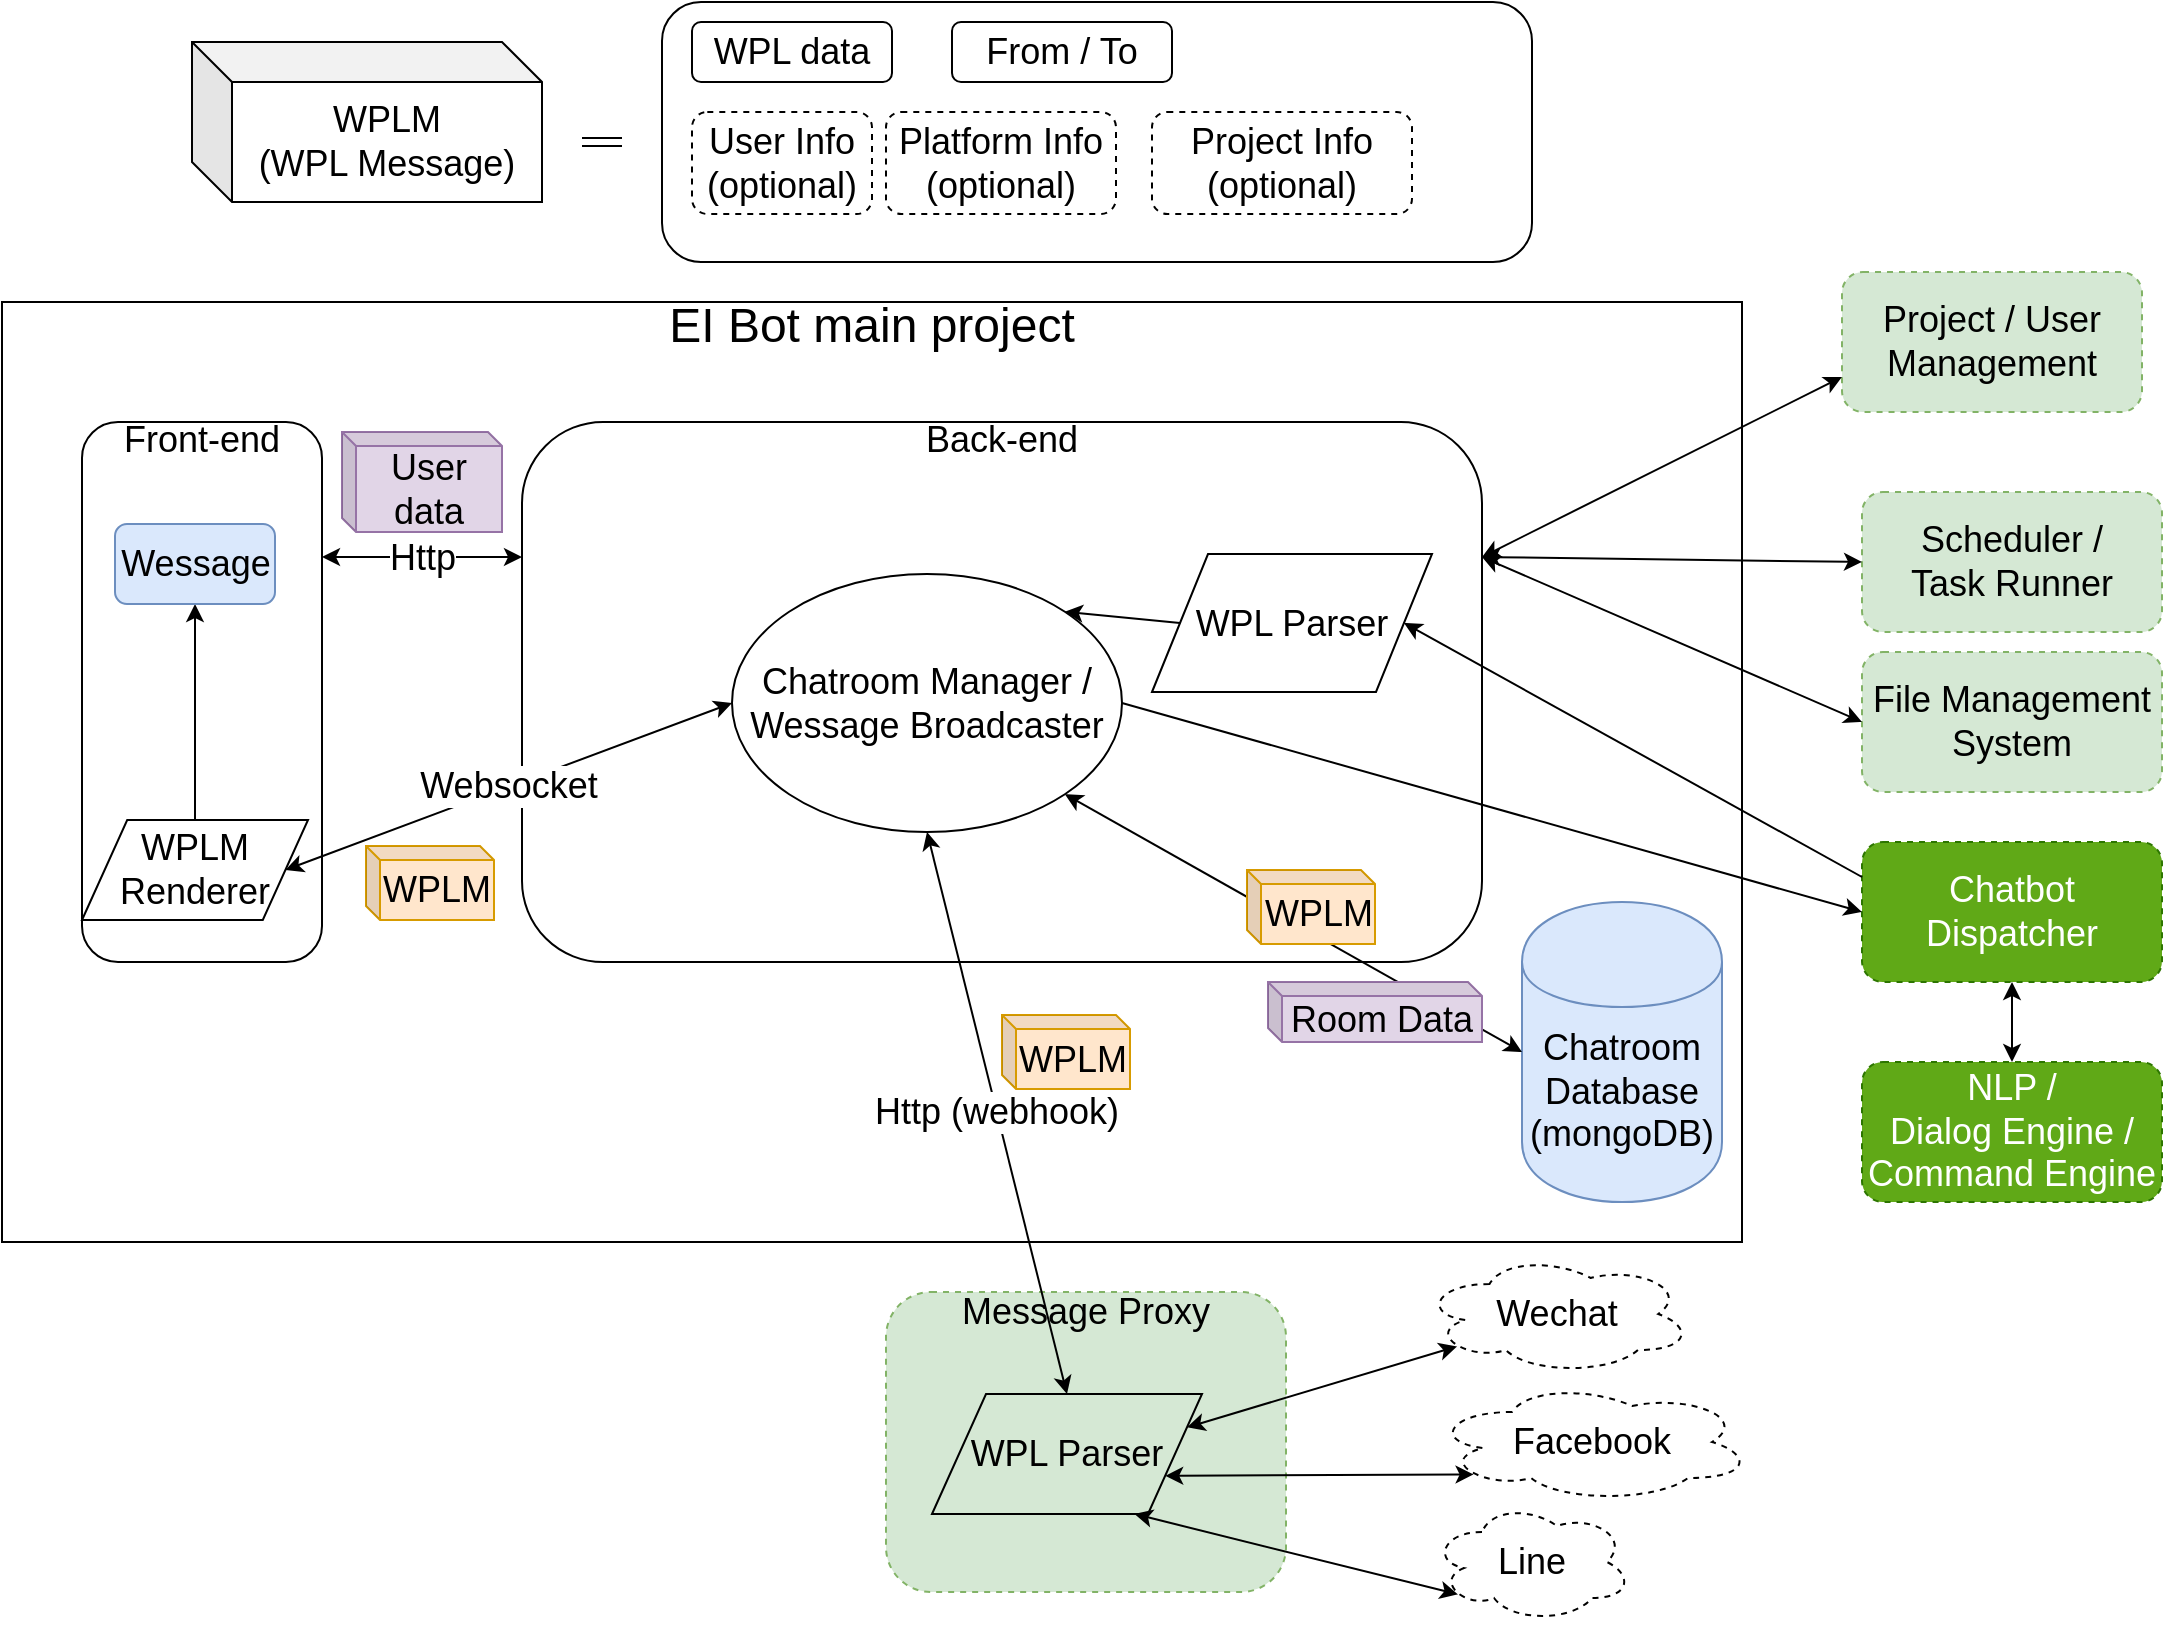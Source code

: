 <mxfile version="10.6.1" type="github"><diagram id="dV8X5NK_n6pwrdnQcXCx" name="Page-1"><mxGraphModel dx="918" dy="542" grid="1" gridSize="10" guides="1" tooltips="1" connect="1" arrows="1" fold="1" page="1" pageScale="1" pageWidth="1169" pageHeight="827" math="0" shadow="0"><root><mxCell id="0"/><mxCell id="1" parent="0"/><mxCell id="7PiWUJBz4IiZLpDk-yet-1" value="&lt;font&gt;&lt;font style=&quot;font-size: 24px&quot;&gt;EI Bot main project&lt;br&gt;&lt;br&gt;&lt;br&gt;&lt;br&gt;&lt;br&gt;&lt;br&gt;&lt;br&gt;&lt;br&gt;&lt;br&gt;&lt;br&gt;&lt;br&gt;&lt;br&gt;&lt;br&gt;&lt;br&gt;&lt;br&gt;&lt;br&gt;&lt;/font&gt;&lt;br&gt;&lt;/font&gt;" style="rounded=0;whiteSpace=wrap;html=1;fillColor=none;" vertex="1" parent="1"><mxGeometry x="25" y="164" width="870" height="470" as="geometry"/></mxCell><mxCell id="7PiWUJBz4IiZLpDk-yet-3" value="&lt;font style=&quot;font-size: 18px&quot;&gt;Front-end&lt;br&gt;&lt;br&gt;&lt;br&gt;&lt;br&gt;&lt;br&gt;&lt;br&gt;&lt;br&gt;&lt;br&gt;&lt;br&gt;&lt;br&gt;&lt;br&gt;&lt;br&gt;&lt;/font&gt;&lt;br&gt;" style="rounded=1;whiteSpace=wrap;html=1;fillColor=none;" vertex="1" parent="1"><mxGeometry x="65" y="224" width="120" height="270" as="geometry"/></mxCell><mxCell id="xO52WqcfEWfslr_U7u06-2" value="&lt;font style=&quot;font-size: 18px&quot;&gt;Chatroom&lt;br&gt;Database&lt;br&gt;(mongoDB)&lt;/font&gt;&lt;br&gt;" style="shape=cylinder;whiteSpace=wrap;html=1;boundedLbl=1;backgroundOutline=1;fillColor=#dae8fc;strokeColor=#6c8ebf;" parent="1" vertex="1"><mxGeometry x="785" y="464" width="100" height="150" as="geometry"/></mxCell><mxCell id="7PiWUJBz4IiZLpDk-yet-4" value="&lt;font style=&quot;font-size: 18px&quot;&gt;Back-end&lt;br&gt;&lt;br&gt;&lt;br&gt;&lt;br&gt;&lt;br&gt;&lt;br&gt;&lt;br&gt;&lt;br&gt;&lt;br&gt;&lt;br&gt;&lt;br&gt;&lt;br&gt;&lt;/font&gt;&lt;br&gt;" style="rounded=1;whiteSpace=wrap;html=1;fillColor=none;" vertex="1" parent="1"><mxGeometry x="285" y="224" width="480" height="270" as="geometry"/></mxCell><mxCell id="7PiWUJBz4IiZLpDk-yet-7" value="Project / User Management" style="rounded=1;whiteSpace=wrap;html=1;fillColor=#d5e8d4;dashed=1;strokeColor=#82b366;fontSize=18;" vertex="1" parent="1"><mxGeometry x="945" y="149" width="150" height="70" as="geometry"/></mxCell><mxCell id="7PiWUJBz4IiZLpDk-yet-9" value="&lt;font style=&quot;font-size: 18px&quot;&gt;Websocket&lt;/font&gt;&lt;br&gt;" style="endArrow=classic;startArrow=classic;html=1;entryX=0;entryY=0.5;entryDx=0;entryDy=0;exitX=1;exitY=0.5;exitDx=0;exitDy=0;" edge="1" parent="1" source="7PiWUJBz4IiZLpDk-yet-35" target="7PiWUJBz4IiZLpDk-yet-25"><mxGeometry width="50" height="50" relative="1" as="geometry"><mxPoint x="185" y="427" as="sourcePoint"/><mxPoint x="245" y="634" as="targetPoint"/></mxGeometry></mxCell><mxCell id="7PiWUJBz4IiZLpDk-yet-10" value="&lt;font style=&quot;font-size: 18px&quot;&gt;Http&lt;/font&gt;&lt;br&gt;" style="endArrow=classic;startArrow=classic;html=1;entryX=0;entryY=0.25;entryDx=0;entryDy=0;exitX=1;exitY=0.25;exitDx=0;exitDy=0;" edge="1" parent="1" source="7PiWUJBz4IiZLpDk-yet-3" target="7PiWUJBz4IiZLpDk-yet-4"><mxGeometry width="50" height="50" relative="1" as="geometry"><mxPoint x="185" y="384" as="sourcePoint"/><mxPoint x="365" y="384" as="targetPoint"/></mxGeometry></mxCell><mxCell id="7PiWUJBz4IiZLpDk-yet-12" value="" style="endArrow=classic;startArrow=classic;html=1;entryX=0;entryY=0.75;entryDx=0;entryDy=0;exitX=1;exitY=0.25;exitDx=0;exitDy=0;" edge="1" parent="1" source="7PiWUJBz4IiZLpDk-yet-4" target="7PiWUJBz4IiZLpDk-yet-7"><mxGeometry width="50" height="50" relative="1" as="geometry"><mxPoint x="425" y="414" as="sourcePoint"/><mxPoint x="465" y="374" as="targetPoint"/></mxGeometry></mxCell><mxCell id="7PiWUJBz4IiZLpDk-yet-13" value="Scheduler /&lt;br&gt;Task Runner&lt;br style=&quot;font-size: 18px&quot;&gt;" style="rounded=1;whiteSpace=wrap;html=1;fillColor=#d5e8d4;dashed=1;strokeColor=#82b366;fontSize=18;" vertex="1" parent="1"><mxGeometry x="955" y="259" width="150" height="70" as="geometry"/></mxCell><mxCell id="7PiWUJBz4IiZLpDk-yet-14" value="" style="endArrow=classic;startArrow=classic;html=1;entryX=0;entryY=0.5;entryDx=0;entryDy=0;exitX=1;exitY=0.25;exitDx=0;exitDy=0;" edge="1" parent="1" source="7PiWUJBz4IiZLpDk-yet-4" target="7PiWUJBz4IiZLpDk-yet-13"><mxGeometry width="50" height="50" relative="1" as="geometry"><mxPoint x="475" y="459" as="sourcePoint"/><mxPoint x="632" y="217" as="targetPoint"/></mxGeometry></mxCell><mxCell id="7PiWUJBz4IiZLpDk-yet-15" value="Chatbot Dispatcher" style="rounded=1;whiteSpace=wrap;html=1;fillColor=#60a917;dashed=1;strokeColor=#2D7600;fontSize=18;fontColor=#ffffff;" vertex="1" parent="1"><mxGeometry x="955" y="434" width="150" height="70" as="geometry"/></mxCell><mxCell id="7PiWUJBz4IiZLpDk-yet-17" value="WPL Parser&lt;br style=&quot;font-size: 18px;&quot;&gt;" style="shape=parallelogram;perimeter=parallelogramPerimeter;whiteSpace=wrap;html=1;fillColor=none;fontSize=18;" vertex="1" parent="1"><mxGeometry x="600" y="290" width="140" height="69" as="geometry"/></mxCell><mxCell id="7PiWUJBz4IiZLpDk-yet-20" value="&lt;font style=&quot;font-size: 18px&quot;&gt;WPLM&lt;/font&gt;" style="shape=cube;whiteSpace=wrap;html=1;boundedLbl=1;backgroundOutline=1;darkOpacity=0.05;darkOpacity2=0.1;fillColor=#ffe6cc;size=7;strokeColor=#d79b00;" vertex="1" parent="1"><mxGeometry x="207" y="436" width="64" height="37" as="geometry"/></mxCell><mxCell id="7PiWUJBz4IiZLpDk-yet-21" value="&lt;span style=&quot;font-size: 18px&quot;&gt;User data&lt;/span&gt;&lt;br&gt;" style="shape=cube;whiteSpace=wrap;html=1;boundedLbl=1;backgroundOutline=1;darkOpacity=0.05;darkOpacity2=0.1;fillColor=#e1d5e7;size=7;strokeColor=#9673a6;" vertex="1" parent="1"><mxGeometry x="195" y="229" width="80" height="50" as="geometry"/></mxCell><mxCell id="7PiWUJBz4IiZLpDk-yet-22" value="File Management System&lt;br style=&quot;font-size: 18px&quot;&gt;" style="rounded=1;whiteSpace=wrap;html=1;fillColor=#d5e8d4;dashed=1;strokeColor=#82b366;fontSize=18;" vertex="1" parent="1"><mxGeometry x="955" y="339" width="150" height="70" as="geometry"/></mxCell><mxCell id="7PiWUJBz4IiZLpDk-yet-23" value="" style="endArrow=classic;startArrow=classic;html=1;entryX=0;entryY=0.5;entryDx=0;entryDy=0;exitX=1;exitY=0.25;exitDx=0;exitDy=0;" edge="1" parent="1" source="7PiWUJBz4IiZLpDk-yet-4" target="7PiWUJBz4IiZLpDk-yet-22"><mxGeometry width="50" height="50" relative="1" as="geometry"><mxPoint x="775" y="392" as="sourcePoint"/><mxPoint x="965" y="304" as="targetPoint"/></mxGeometry></mxCell><mxCell id="7PiWUJBz4IiZLpDk-yet-24" value="" style="endArrow=classic;html=1;entryX=0;entryY=0.5;entryDx=0;entryDy=0;exitX=1;exitY=0.5;exitDx=0;exitDy=0;" edge="1" parent="1" source="7PiWUJBz4IiZLpDk-yet-25" target="7PiWUJBz4IiZLpDk-yet-15"><mxGeometry width="50" height="50" relative="1" as="geometry"><mxPoint x="595" y="744" as="sourcePoint"/><mxPoint x="645" y="694" as="targetPoint"/></mxGeometry></mxCell><mxCell id="7PiWUJBz4IiZLpDk-yet-25" value="Chatroom&amp;nbsp;Manager / Wessage Broadcaster" style="ellipse;whiteSpace=wrap;html=1;fillColor=none;fontSize=18;" vertex="1" parent="1"><mxGeometry x="390" y="300" width="195" height="129" as="geometry"/></mxCell><mxCell id="7PiWUJBz4IiZLpDk-yet-27" value="" style="endArrow=classic;html=1;entryX=1;entryY=0.5;entryDx=0;entryDy=0;exitX=0;exitY=0.25;exitDx=0;exitDy=0;" edge="1" parent="1" source="7PiWUJBz4IiZLpDk-yet-15" target="7PiWUJBz4IiZLpDk-yet-17"><mxGeometry width="50" height="50" relative="1" as="geometry"><mxPoint x="45" y="704" as="sourcePoint"/><mxPoint x="95" y="654" as="targetPoint"/></mxGeometry></mxCell><mxCell id="7PiWUJBz4IiZLpDk-yet-28" value="" style="endArrow=classic;html=1;entryX=1;entryY=0;entryDx=0;entryDy=0;exitX=0;exitY=0.5;exitDx=0;exitDy=0;" edge="1" parent="1" source="7PiWUJBz4IiZLpDk-yet-17" target="7PiWUJBz4IiZLpDk-yet-25"><mxGeometry width="50" height="50" relative="1" as="geometry"><mxPoint x="195" y="614" as="sourcePoint"/><mxPoint x="245" y="564" as="targetPoint"/></mxGeometry></mxCell><mxCell id="7PiWUJBz4IiZLpDk-yet-29" value="Message Proxy&lt;br style=&quot;font-size: 18px&quot;&gt;&lt;br style=&quot;font-size: 18px&quot;&gt;&lt;br style=&quot;font-size: 18px&quot;&gt;&lt;br style=&quot;font-size: 18px&quot;&gt;&lt;br style=&quot;font-size: 18px&quot;&gt;&lt;br style=&quot;font-size: 18px&quot;&gt;&lt;br style=&quot;font-size: 18px&quot;&gt;" style="rounded=1;whiteSpace=wrap;html=1;fillColor=#d5e8d4;dashed=1;strokeColor=#82b366;fontSize=18;" vertex="1" parent="1"><mxGeometry x="467" y="659" width="200" height="150" as="geometry"/></mxCell><mxCell id="7PiWUJBz4IiZLpDk-yet-30" value="&lt;font style=&quot;font-size: 18px&quot;&gt;Http (webhook)&lt;/font&gt;&lt;br&gt;" style="endArrow=classic;startArrow=classic;html=1;entryX=0.5;entryY=1;entryDx=0;entryDy=0;exitX=0.5;exitY=0;exitDx=0;exitDy=0;" edge="1" parent="1" source="7PiWUJBz4IiZLpDk-yet-58" target="7PiWUJBz4IiZLpDk-yet-25"><mxGeometry width="50" height="50" relative="1" as="geometry"><mxPoint x="195" y="392" as="sourcePoint"/><mxPoint x="295" y="392" as="targetPoint"/></mxGeometry></mxCell><mxCell id="7PiWUJBz4IiZLpDk-yet-31" value="" style="endArrow=classic;startArrow=classic;html=1;entryX=0;entryY=0.5;entryDx=0;entryDy=0;exitX=1;exitY=1;exitDx=0;exitDy=0;" edge="1" parent="1" source="7PiWUJBz4IiZLpDk-yet-25" target="xO52WqcfEWfslr_U7u06-2"><mxGeometry width="50" height="50" relative="1" as="geometry"><mxPoint x="195" y="844" as="sourcePoint"/><mxPoint x="245" y="794" as="targetPoint"/></mxGeometry></mxCell><mxCell id="7PiWUJBz4IiZLpDk-yet-33" value="NLP /&lt;br&gt;Dialog Engine / Command Engine" style="rounded=1;whiteSpace=wrap;html=1;fillColor=#60a917;dashed=1;strokeColor=#2D7600;fontSize=18;fontColor=#ffffff;" vertex="1" parent="1"><mxGeometry x="955" y="544" width="150" height="70" as="geometry"/></mxCell><mxCell id="7PiWUJBz4IiZLpDk-yet-35" value="&lt;font style=&quot;font-size: 18px&quot;&gt;WPLM Renderer&lt;/font&gt;&lt;br&gt;" style="shape=parallelogram;perimeter=parallelogramPerimeter;whiteSpace=wrap;html=1;fillColor=none;" vertex="1" parent="1"><mxGeometry x="65" y="423" width="113" height="50" as="geometry"/></mxCell><mxCell id="7PiWUJBz4IiZLpDk-yet-36" value="WPLM&lt;br style=&quot;font-size: 18px;&quot;&gt;(WPL Message)" style="shape=cube;whiteSpace=wrap;html=1;boundedLbl=1;backgroundOutline=1;darkOpacity=0.05;darkOpacity2=0.1;fillColor=none;fontSize=18;" vertex="1" parent="1"><mxGeometry x="120" y="34" width="175" height="80" as="geometry"/></mxCell><mxCell id="7PiWUJBz4IiZLpDk-yet-37" value="" style="shape=link;html=1;fontSize=18;" edge="1" parent="1"><mxGeometry width="50" height="50" relative="1" as="geometry"><mxPoint x="315" y="84" as="sourcePoint"/><mxPoint x="335" y="84" as="targetPoint"/></mxGeometry></mxCell><mxCell id="7PiWUJBz4IiZLpDk-yet-39" value="" style="rounded=1;whiteSpace=wrap;html=1;fillColor=none;" vertex="1" parent="1"><mxGeometry x="355" y="14" width="435" height="130" as="geometry"/></mxCell><mxCell id="7PiWUJBz4IiZLpDk-yet-41" value="WPL data" style="rounded=1;whiteSpace=wrap;html=1;fillColor=none;fontSize=18;" vertex="1" parent="1"><mxGeometry x="370" y="24" width="100" height="30" as="geometry"/></mxCell><mxCell id="7PiWUJBz4IiZLpDk-yet-42" value="From / To" style="rounded=1;whiteSpace=wrap;html=1;fillColor=none;fontSize=18;" vertex="1" parent="1"><mxGeometry x="500" y="24" width="110" height="30" as="geometry"/></mxCell><mxCell id="7PiWUJBz4IiZLpDk-yet-43" value="User Info (optional)" style="rounded=1;whiteSpace=wrap;html=1;fillColor=none;dashed=1;fontSize=18;" vertex="1" parent="1"><mxGeometry x="370" y="69" width="90" height="51" as="geometry"/></mxCell><mxCell id="7PiWUJBz4IiZLpDk-yet-44" value="Project Info (optional)" style="rounded=1;whiteSpace=wrap;html=1;fillColor=none;dashed=1;fontSize=18;" vertex="1" parent="1"><mxGeometry x="600" y="69" width="130" height="51" as="geometry"/></mxCell><mxCell id="7PiWUJBz4IiZLpDk-yet-45" value="Platform Info (optional)" style="rounded=1;whiteSpace=wrap;html=1;fillColor=none;dashed=1;fontSize=18;" vertex="1" parent="1"><mxGeometry x="467" y="69" width="115" height="51" as="geometry"/></mxCell><mxCell id="7PiWUJBz4IiZLpDk-yet-46" value="Line" style="ellipse;shape=cloud;whiteSpace=wrap;html=1;rounded=1;dashed=1;fontSize=18;" vertex="1" parent="1"><mxGeometry x="740" y="764" width="100" height="60" as="geometry"/></mxCell><mxCell id="7PiWUJBz4IiZLpDk-yet-47" value="Facebook" style="ellipse;shape=cloud;whiteSpace=wrap;html=1;rounded=1;dashed=1;fontSize=18;" vertex="1" parent="1"><mxGeometry x="740" y="704" width="160" height="60" as="geometry"/></mxCell><mxCell id="7PiWUJBz4IiZLpDk-yet-48" value="Wechat" style="ellipse;shape=cloud;whiteSpace=wrap;html=1;rounded=1;dashed=1;fontSize=18;" vertex="1" parent="1"><mxGeometry x="735" y="640" width="135" height="60" as="geometry"/></mxCell><mxCell id="7PiWUJBz4IiZLpDk-yet-49" value="" style="endArrow=classic;startArrow=classic;html=1;entryX=0.75;entryY=1;entryDx=0;entryDy=0;exitX=0.13;exitY=0.77;exitDx=0;exitDy=0;exitPerimeter=0;" edge="1" parent="1" source="7PiWUJBz4IiZLpDk-yet-46" target="7PiWUJBz4IiZLpDk-yet-58"><mxGeometry width="50" height="50" relative="1" as="geometry"><mxPoint x="385" y="944" as="sourcePoint"/><mxPoint x="435" y="894" as="targetPoint"/></mxGeometry></mxCell><mxCell id="7PiWUJBz4IiZLpDk-yet-50" value="" style="endArrow=classic;startArrow=classic;html=1;entryX=1;entryY=0.75;entryDx=0;entryDy=0;exitX=0.13;exitY=0.77;exitDx=0;exitDy=0;exitPerimeter=0;" edge="1" parent="1" source="7PiWUJBz4IiZLpDk-yet-47" target="7PiWUJBz4IiZLpDk-yet-58"><mxGeometry width="50" height="50" relative="1" as="geometry"><mxPoint x="498" y="966" as="sourcePoint"/><mxPoint x="560" y="874" as="targetPoint"/></mxGeometry></mxCell><mxCell id="7PiWUJBz4IiZLpDk-yet-51" value="" style="endArrow=classic;startArrow=classic;html=1;entryX=1;entryY=0.25;entryDx=0;entryDy=0;exitX=0.13;exitY=0.77;exitDx=0;exitDy=0;exitPerimeter=0;" edge="1" parent="1" source="7PiWUJBz4IiZLpDk-yet-48" target="7PiWUJBz4IiZLpDk-yet-58"><mxGeometry width="50" height="50" relative="1" as="geometry"><mxPoint x="750" y="670" as="sourcePoint"/><mxPoint x="672" y="878" as="targetPoint"/></mxGeometry></mxCell><mxCell id="7PiWUJBz4IiZLpDk-yet-54" value="&lt;font style=&quot;font-size: 18px&quot;&gt;Room Data&lt;/font&gt;&lt;br&gt;" style="shape=cube;whiteSpace=wrap;html=1;boundedLbl=1;backgroundOutline=1;darkOpacity=0.05;darkOpacity2=0.1;fillColor=#e1d5e7;size=7;strokeColor=#9673a6;" vertex="1" parent="1"><mxGeometry x="658" y="504" width="107" height="30" as="geometry"/></mxCell><mxCell id="7PiWUJBz4IiZLpDk-yet-55" value="" style="endArrow=classic;startArrow=classic;html=1;entryX=0.5;entryY=0;entryDx=0;entryDy=0;exitX=0.5;exitY=1;exitDx=0;exitDy=0;" edge="1" parent="1" source="7PiWUJBz4IiZLpDk-yet-15" target="7PiWUJBz4IiZLpDk-yet-33"><mxGeometry width="50" height="50" relative="1" as="geometry"><mxPoint x="1165" y="494" as="sourcePoint"/><mxPoint x="1215" y="444" as="targetPoint"/></mxGeometry></mxCell><mxCell id="7PiWUJBz4IiZLpDk-yet-56" value="" style="endArrow=classic;html=1;entryX=0.5;entryY=1;entryDx=0;entryDy=0;" edge="1" parent="1" source="7PiWUJBz4IiZLpDk-yet-35" target="7PiWUJBz4IiZLpDk-yet-57"><mxGeometry width="50" height="50" relative="1" as="geometry"><mxPoint x="85" y="604" as="sourcePoint"/><mxPoint x="126" y="394" as="targetPoint"/></mxGeometry></mxCell><mxCell id="7PiWUJBz4IiZLpDk-yet-57" value="&lt;font style=&quot;font-size: 18px&quot;&gt;Wessage&lt;/font&gt;" style="rounded=1;whiteSpace=wrap;html=1;fillColor=#dae8fc;strokeColor=#6c8ebf;" vertex="1" parent="1"><mxGeometry x="81.5" y="275" width="80" height="40" as="geometry"/></mxCell><mxCell id="7PiWUJBz4IiZLpDk-yet-58" value="WPL Parser&lt;br style=&quot;font-size: 18px;&quot;&gt;" style="shape=parallelogram;perimeter=parallelogramPerimeter;whiteSpace=wrap;html=1;fillColor=none;fontSize=18;" vertex="1" parent="1"><mxGeometry x="490" y="710" width="135" height="60" as="geometry"/></mxCell><mxCell id="7PiWUJBz4IiZLpDk-yet-63" value="&lt;font style=&quot;font-size: 18px&quot;&gt;WPLM&lt;/font&gt;" style="shape=cube;whiteSpace=wrap;html=1;boundedLbl=1;backgroundOutline=1;darkOpacity=0.05;darkOpacity2=0.1;fillColor=#ffe6cc;size=7;strokeColor=#d79b00;" vertex="1" parent="1"><mxGeometry x="525" y="520.5" width="64" height="37" as="geometry"/></mxCell><mxCell id="7PiWUJBz4IiZLpDk-yet-64" value="&lt;font style=&quot;font-size: 18px&quot;&gt;WPLM&lt;/font&gt;" style="shape=cube;whiteSpace=wrap;html=1;boundedLbl=1;backgroundOutline=1;darkOpacity=0.05;darkOpacity2=0.1;fillColor=#ffe6cc;size=7;strokeColor=#d79b00;" vertex="1" parent="1"><mxGeometry x="647.5" y="448" width="64" height="37" as="geometry"/></mxCell></root></mxGraphModel></diagram></mxfile>